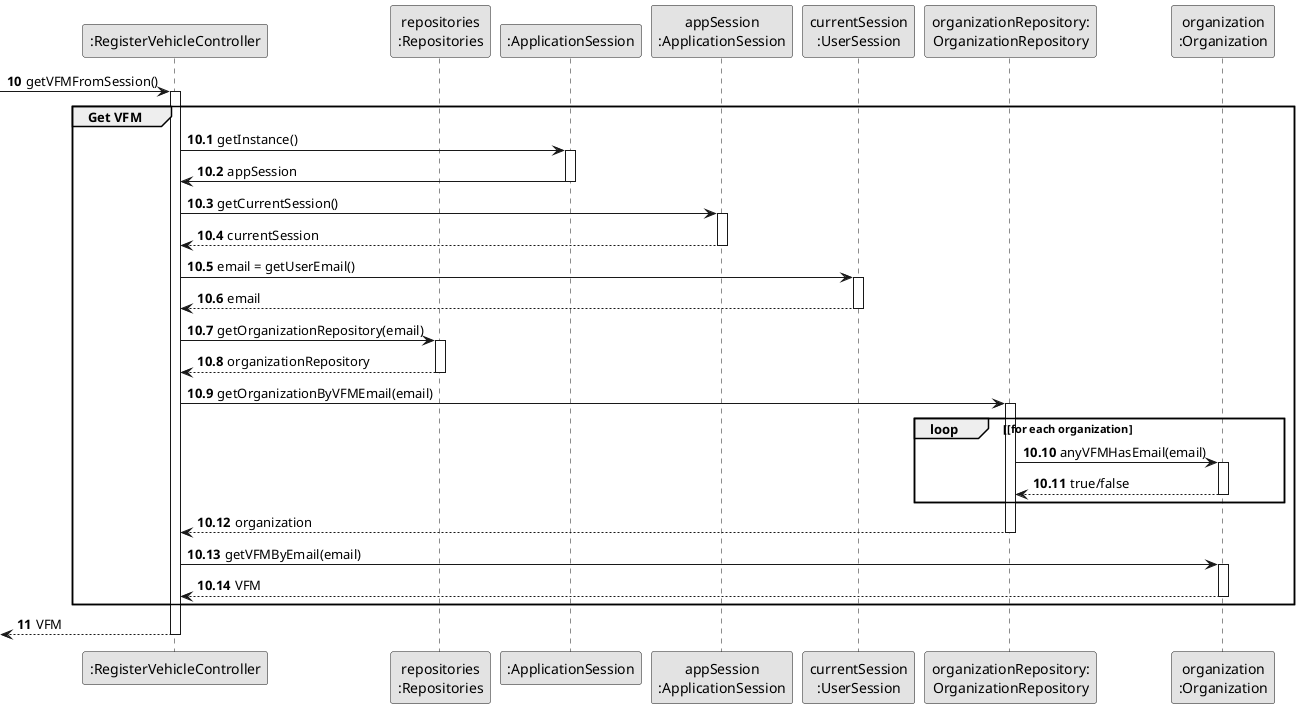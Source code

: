 @startuml
skinparam monochrome true
skinparam packageStyle rectangle
skinparam shadowing false



'hide footbox
participant ":RegisterVehicleController" as RVC
participant "repositories\n:Repositories" as PLAT
participant ":ApplicationSession" as _APP
participant "appSession\n:ApplicationSession" as APP
participant "currentSession\n:UserSession" as SESSAO
participant "organizationRepository:\nOrganizationRepository" as OrganizationRepository
participant "organization\n:Organization" as ORG
autonumber 10
-> RVC : getVFMFromSession()
autonumber 10.1
 activate RVC

    group Get VFM

        RVC -> _APP: getInstance()
        activate _APP
           _APP -> RVC: appSession
        deactivate _APP


        RVC -> APP: getCurrentSession()
        activate APP

           APP --> RVC: currentSession
        deactivate APP

        RVC -> SESSAO: email = getUserEmail()
         activate SESSAO

            SESSAO --> RVC: email
         deactivate SESSAO


         RVC -> PLAT: getOrganizationRepository(email)
          activate PLAT

             PLAT --> RVC: organizationRepository
          deactivate PLAT


          RVC -> OrganizationRepository: getOrganizationByVFMEmail(email)
          activate OrganizationRepository

              loop [for each organization
                  OrganizationRepository -> ORG : anyVFMHasEmail(email)
                  activate ORG

                      ORG --> OrganizationRepository : true/false
                  deactivate ORG
              end
          OrganizationRepository --> RVC : organization
          deactivate OrganizationRepository

          RVC -> ORG: getVFMByEmail(email)
          activate ORG

             ORG --> RVC : VFM
          deactivate ORG
    end
    autonumber 11
    <-- RVC : VFM
 deactivate RVC

@enduml